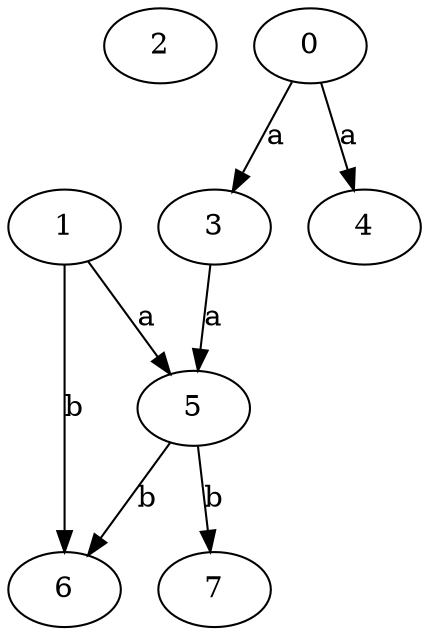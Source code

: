 strict digraph  {
2;
3;
4;
5;
6;
0;
1;
7;
3 -> 5  [label=a];
5 -> 6  [label=b];
5 -> 7  [label=b];
0 -> 3  [label=a];
0 -> 4  [label=a];
1 -> 5  [label=a];
1 -> 6  [label=b];
}
